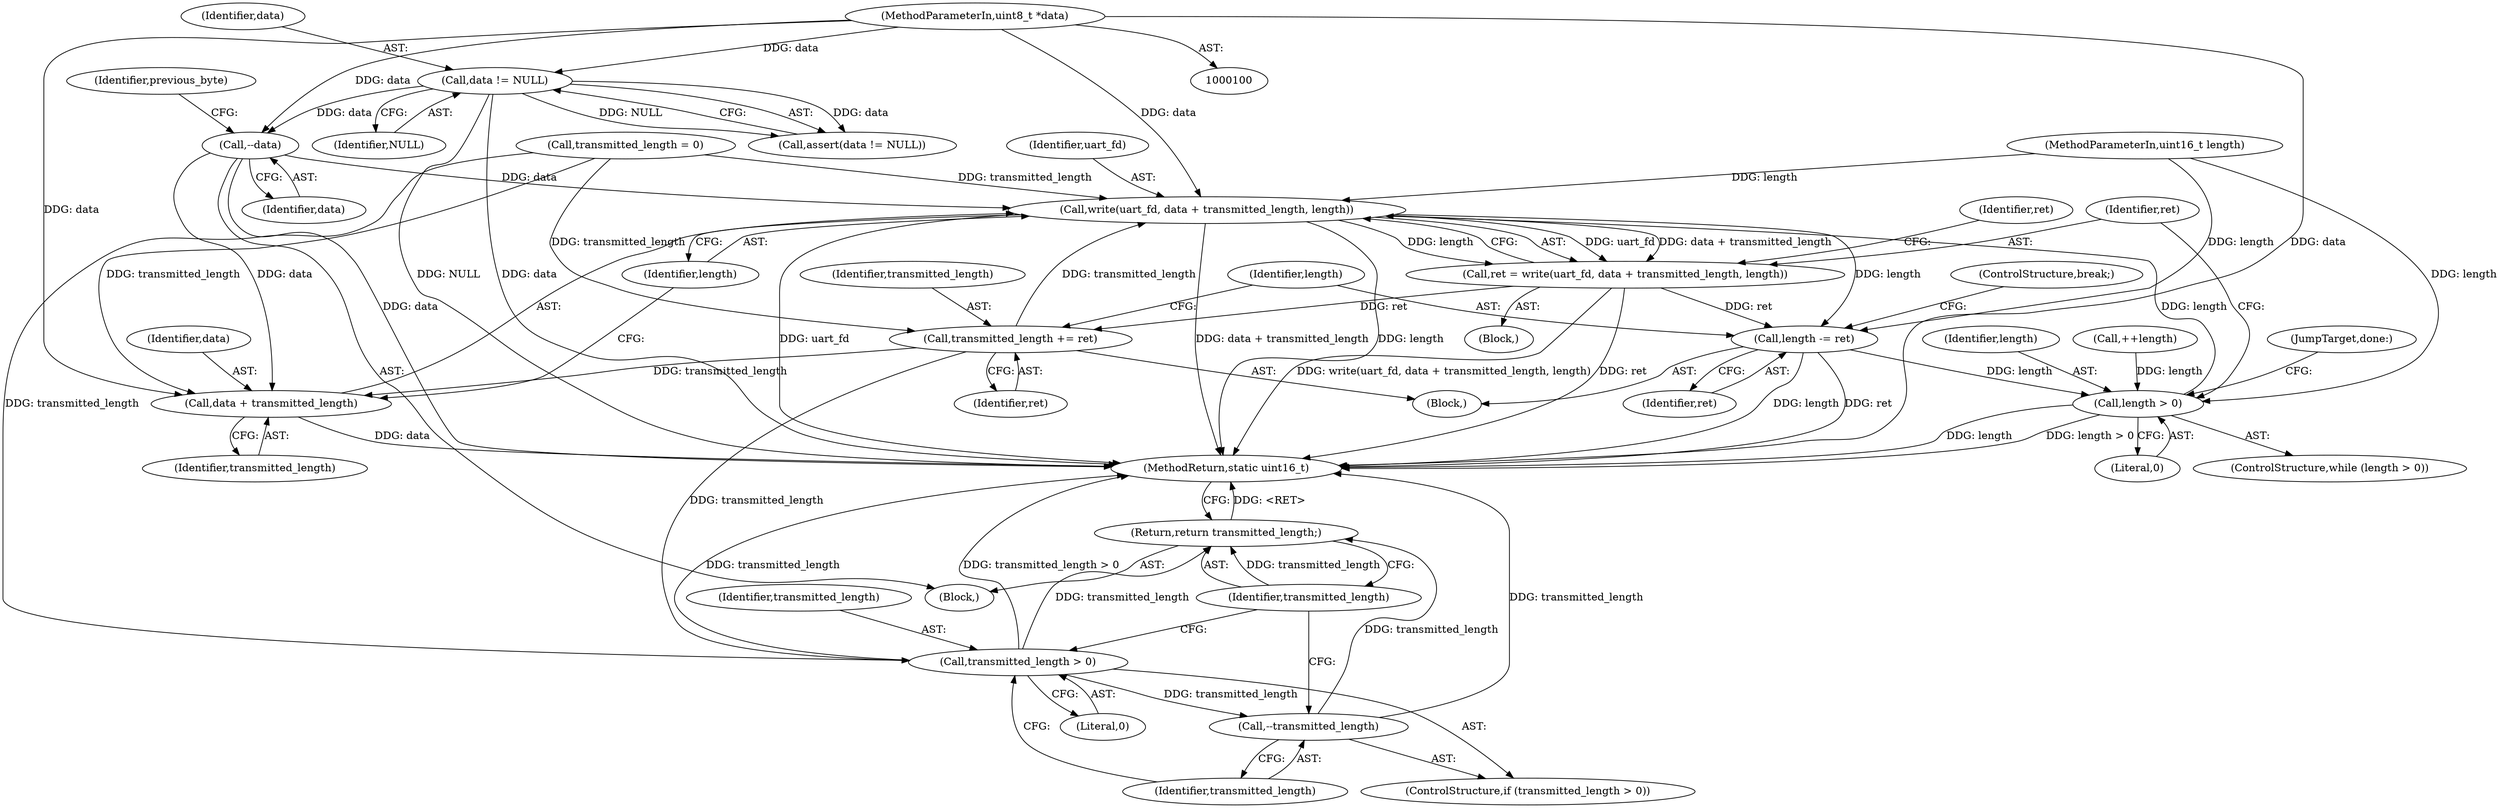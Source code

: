 digraph "1_Android_472271b153c5dc53c28beac55480a8d8434b2d5c_53@pointer" {
"1000128" [label="(Call,--data)"];
"1000106" [label="(Call,data != NULL)"];
"1000102" [label="(MethodParameterIn,uint8_t *data)"];
"1000153" [label="(Call,write(uart_fd, data + transmitted_length, length))"];
"1000151" [label="(Call,ret = write(uart_fd, data + transmitted_length, length))"];
"1000172" [label="(Call,transmitted_length += ret)"];
"1000155" [label="(Call,data + transmitted_length)"];
"1000185" [label="(Call,transmitted_length > 0)"];
"1000188" [label="(Call,--transmitted_length)"];
"1000190" [label="(Return,return transmitted_length;)"];
"1000175" [label="(Call,length -= ret)"];
"1000146" [label="(Call,length > 0)"];
"1000161" [label="(Block,)"];
"1000191" [label="(Identifier,transmitted_length)"];
"1000160" [label="(Identifier,ret)"];
"1000104" [label="(Block,)"];
"1000149" [label="(Block,)"];
"1000155" [label="(Call,data + transmitted_length)"];
"1000153" [label="(Call,write(uart_fd, data + transmitted_length, length))"];
"1000173" [label="(Identifier,transmitted_length)"];
"1000156" [label="(Identifier,data)"];
"1000176" [label="(Identifier,length)"];
"1000157" [label="(Identifier,transmitted_length)"];
"1000177" [label="(Identifier,ret)"];
"1000146" [label="(Call,length > 0)"];
"1000179" [label="(JumpTarget,done:)"];
"1000145" [label="(ControlStructure,while (length > 0))"];
"1000158" [label="(Identifier,length)"];
"1000152" [label="(Identifier,ret)"];
"1000189" [label="(Identifier,transmitted_length)"];
"1000154" [label="(Identifier,uart_fd)"];
"1000106" [label="(Call,data != NULL)"];
"1000190" [label="(Return,return transmitted_length;)"];
"1000151" [label="(Call,ret = write(uart_fd, data + transmitted_length, length))"];
"1000129" [label="(Identifier,data)"];
"1000188" [label="(Call,--transmitted_length)"];
"1000103" [label="(MethodParameterIn,uint16_t length)"];
"1000187" [label="(Literal,0)"];
"1000192" [label="(MethodReturn,static uint16_t)"];
"1000184" [label="(ControlStructure,if (transmitted_length > 0))"];
"1000148" [label="(Literal,0)"];
"1000147" [label="(Identifier,length)"];
"1000178" [label="(ControlStructure,break;)"];
"1000142" [label="(Call,transmitted_length = 0)"];
"1000185" [label="(Call,transmitted_length > 0)"];
"1000107" [label="(Identifier,data)"];
"1000108" [label="(Identifier,NULL)"];
"1000132" [label="(Identifier,previous_byte)"];
"1000139" [label="(Call,++length)"];
"1000128" [label="(Call,--data)"];
"1000102" [label="(MethodParameterIn,uint8_t *data)"];
"1000175" [label="(Call,length -= ret)"];
"1000186" [label="(Identifier,transmitted_length)"];
"1000172" [label="(Call,transmitted_length += ret)"];
"1000105" [label="(Call,assert(data != NULL))"];
"1000174" [label="(Identifier,ret)"];
"1000128" -> "1000104"  [label="AST: "];
"1000128" -> "1000129"  [label="CFG: "];
"1000129" -> "1000128"  [label="AST: "];
"1000132" -> "1000128"  [label="CFG: "];
"1000128" -> "1000192"  [label="DDG: data"];
"1000106" -> "1000128"  [label="DDG: data"];
"1000102" -> "1000128"  [label="DDG: data"];
"1000128" -> "1000153"  [label="DDG: data"];
"1000128" -> "1000155"  [label="DDG: data"];
"1000106" -> "1000105"  [label="AST: "];
"1000106" -> "1000108"  [label="CFG: "];
"1000107" -> "1000106"  [label="AST: "];
"1000108" -> "1000106"  [label="AST: "];
"1000105" -> "1000106"  [label="CFG: "];
"1000106" -> "1000192"  [label="DDG: NULL"];
"1000106" -> "1000192"  [label="DDG: data"];
"1000106" -> "1000105"  [label="DDG: data"];
"1000106" -> "1000105"  [label="DDG: NULL"];
"1000102" -> "1000106"  [label="DDG: data"];
"1000102" -> "1000100"  [label="AST: "];
"1000102" -> "1000192"  [label="DDG: data"];
"1000102" -> "1000153"  [label="DDG: data"];
"1000102" -> "1000155"  [label="DDG: data"];
"1000153" -> "1000151"  [label="AST: "];
"1000153" -> "1000158"  [label="CFG: "];
"1000154" -> "1000153"  [label="AST: "];
"1000155" -> "1000153"  [label="AST: "];
"1000158" -> "1000153"  [label="AST: "];
"1000151" -> "1000153"  [label="CFG: "];
"1000153" -> "1000192"  [label="DDG: uart_fd"];
"1000153" -> "1000192"  [label="DDG: data + transmitted_length"];
"1000153" -> "1000192"  [label="DDG: length"];
"1000153" -> "1000151"  [label="DDG: uart_fd"];
"1000153" -> "1000151"  [label="DDG: data + transmitted_length"];
"1000153" -> "1000151"  [label="DDG: length"];
"1000172" -> "1000153"  [label="DDG: transmitted_length"];
"1000142" -> "1000153"  [label="DDG: transmitted_length"];
"1000146" -> "1000153"  [label="DDG: length"];
"1000103" -> "1000153"  [label="DDG: length"];
"1000153" -> "1000175"  [label="DDG: length"];
"1000151" -> "1000149"  [label="AST: "];
"1000152" -> "1000151"  [label="AST: "];
"1000160" -> "1000151"  [label="CFG: "];
"1000151" -> "1000192"  [label="DDG: write(uart_fd, data + transmitted_length, length)"];
"1000151" -> "1000192"  [label="DDG: ret"];
"1000151" -> "1000172"  [label="DDG: ret"];
"1000151" -> "1000175"  [label="DDG: ret"];
"1000172" -> "1000161"  [label="AST: "];
"1000172" -> "1000174"  [label="CFG: "];
"1000173" -> "1000172"  [label="AST: "];
"1000174" -> "1000172"  [label="AST: "];
"1000176" -> "1000172"  [label="CFG: "];
"1000172" -> "1000155"  [label="DDG: transmitted_length"];
"1000142" -> "1000172"  [label="DDG: transmitted_length"];
"1000172" -> "1000185"  [label="DDG: transmitted_length"];
"1000155" -> "1000157"  [label="CFG: "];
"1000156" -> "1000155"  [label="AST: "];
"1000157" -> "1000155"  [label="AST: "];
"1000158" -> "1000155"  [label="CFG: "];
"1000155" -> "1000192"  [label="DDG: data"];
"1000142" -> "1000155"  [label="DDG: transmitted_length"];
"1000185" -> "1000184"  [label="AST: "];
"1000185" -> "1000187"  [label="CFG: "];
"1000186" -> "1000185"  [label="AST: "];
"1000187" -> "1000185"  [label="AST: "];
"1000189" -> "1000185"  [label="CFG: "];
"1000191" -> "1000185"  [label="CFG: "];
"1000185" -> "1000192"  [label="DDG: transmitted_length"];
"1000185" -> "1000192"  [label="DDG: transmitted_length > 0"];
"1000142" -> "1000185"  [label="DDG: transmitted_length"];
"1000185" -> "1000188"  [label="DDG: transmitted_length"];
"1000185" -> "1000190"  [label="DDG: transmitted_length"];
"1000188" -> "1000184"  [label="AST: "];
"1000188" -> "1000189"  [label="CFG: "];
"1000189" -> "1000188"  [label="AST: "];
"1000191" -> "1000188"  [label="CFG: "];
"1000188" -> "1000192"  [label="DDG: transmitted_length"];
"1000188" -> "1000190"  [label="DDG: transmitted_length"];
"1000190" -> "1000104"  [label="AST: "];
"1000190" -> "1000191"  [label="CFG: "];
"1000191" -> "1000190"  [label="AST: "];
"1000192" -> "1000190"  [label="CFG: "];
"1000190" -> "1000192"  [label="DDG: <RET>"];
"1000191" -> "1000190"  [label="DDG: transmitted_length"];
"1000175" -> "1000161"  [label="AST: "];
"1000175" -> "1000177"  [label="CFG: "];
"1000176" -> "1000175"  [label="AST: "];
"1000177" -> "1000175"  [label="AST: "];
"1000178" -> "1000175"  [label="CFG: "];
"1000175" -> "1000192"  [label="DDG: length"];
"1000175" -> "1000192"  [label="DDG: ret"];
"1000175" -> "1000146"  [label="DDG: length"];
"1000103" -> "1000175"  [label="DDG: length"];
"1000146" -> "1000145"  [label="AST: "];
"1000146" -> "1000148"  [label="CFG: "];
"1000147" -> "1000146"  [label="AST: "];
"1000148" -> "1000146"  [label="AST: "];
"1000152" -> "1000146"  [label="CFG: "];
"1000179" -> "1000146"  [label="CFG: "];
"1000146" -> "1000192"  [label="DDG: length > 0"];
"1000146" -> "1000192"  [label="DDG: length"];
"1000139" -> "1000146"  [label="DDG: length"];
"1000103" -> "1000146"  [label="DDG: length"];
}
